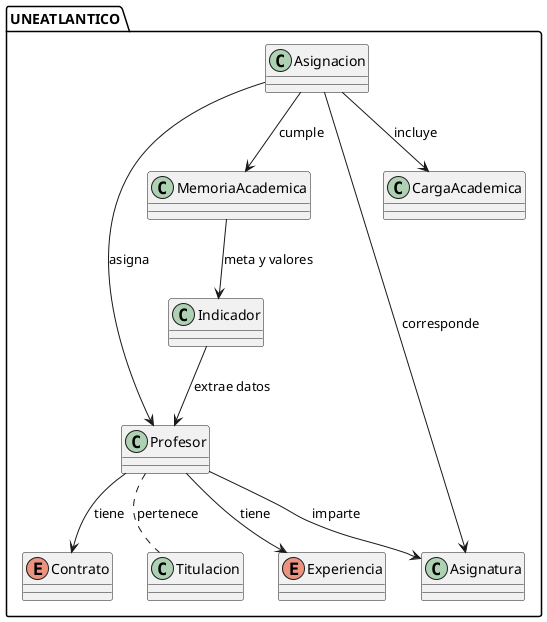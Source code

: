 @startuml
package "UNEATLANTICO" {
    class Profesor {
    }

    enum Contrato {
    }
    
    enum Experiencia {
    }

    class Asignatura {
    }

    class Titulacion {
    }

    class MemoriaAcademica {
    }

    class Indicador {
    }

    class CargaAcademica {
    }

    class Asignacion {
    }

    
    Asignacion --> Profesor : asigna
    Asignacion --> Asignatura : corresponde
    Asignacion --> MemoriaAcademica : cumple
    Asignacion --> CargaAcademica : incluye
    MemoriaAcademica --> Indicador : meta y valores
    Indicador --> Profesor : extrae datos
    Profesor --> Contrato : tiene
    Profesor --> Experiencia : tiene
    Profesor --> Asignatura: imparte
    Profesor .. Titulacion : pertenece
}
@enduml